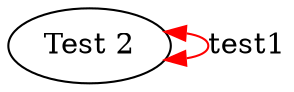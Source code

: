 digraph view2 {
	graph [compound=true]
	test2 [label="Test 2"]
	test2 -> test2 [label=test1 color=red dir=both]
}
